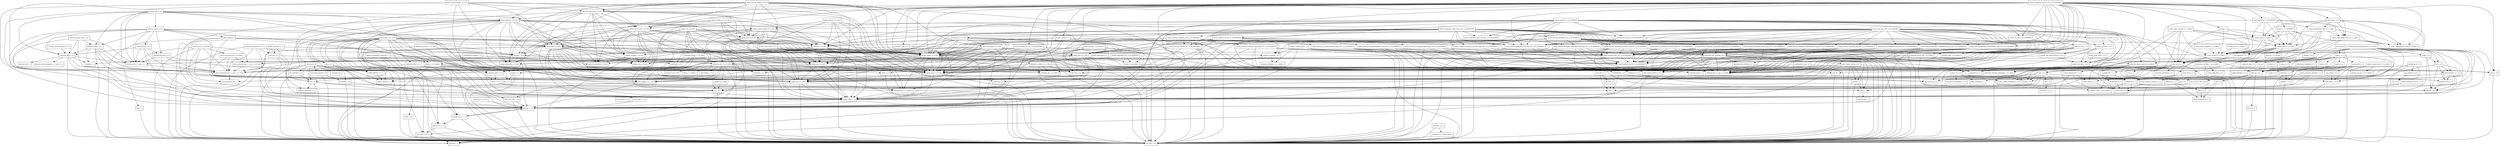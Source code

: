 digraph dependencies {
  node [shape = box, fontsize=10.0];
  activemq_broker_5_14_5 -> activemq_client_5_14_5;
  activemq_broker_5_14_5 -> geronimo_jms_1_1_spec_1_1_1;
  activemq_broker_5_14_5 -> hawtbuf_1_11;
  activemq_broker_5_14_5 -> jboss_transaction_api_1_2_spec_1_0_1_Final;
  activemq_broker_5_14_5 -> org_osgi_core_6_0_0;
  activemq_broker_5_14_5 -> slf4j_api_1_7_25;
  activemq_broker_5_14_5 -> xml_apis_1_4_01;
  activemq_client_5_14_5 -> commons_net_3_6;
  activemq_client_5_14_5 -> geronimo_j2ee_management_1_1_spec_1_0_1;
  activemq_client_5_14_5 -> geronimo_jms_1_1_spec_1_1_1;
  activemq_client_5_14_5 -> hawtbuf_1_11;
  activemq_client_5_14_5 -> jboss_transaction_api_1_2_spec_1_0_1_Final;
  activemq_client_5_14_5 -> slf4j_api_1_7_25;
  activemq_client_5_14_5 -> xml_apis_1_4_01;
  activemq_jms_pool_5_14_5 -> commons_pool2_2_4_2;
  activemq_jms_pool_5_14_5 -> geronimo_jms_1_1_spec_1_1_1;
  activemq_jms_pool_5_14_5 -> jboss_transaction_api_1_2_spec_1_0_1_Final;
  activemq_jms_pool_5_14_5 -> slf4j_api_1_7_25;
  activemq_kahadb_store_5_14_5 -> activemq_broker_5_14_5;
  activemq_kahadb_store_5_14_5 -> activemq_client_5_14_5;
  activemq_kahadb_store_5_14_5 -> geronimo_jms_1_1_spec_1_1_1;
  activemq_kahadb_store_5_14_5 -> jboss_transaction_api_1_2_spec_1_0_1_Final;
  activemq_kahadb_store_5_14_5 -> slf4j_api_1_7_25;
  activemq_openwire_legacy_5_14_5 -> activemq_client_5_14_5;
  activemq_pool_5_14_5 -> activemq_client_5_14_5;
  activemq_pool_5_14_5 -> activemq_jms_pool_5_14_5;
  activemq_pool_5_14_5 -> geronimo_jms_1_1_spec_1_1_1;
  activemq_pool_5_14_5 -> jboss_transaction_api_1_2_spec_1_0_1_Final;
  activemq_pool_5_14_5 -> slf4j_api_1_7_25;
  activemq_spring_5_14_5 -> activemq_broker_5_14_5;
  activemq_spring_5_14_5 -> activemq_client_5_14_5;
  activemq_spring_5_14_5 -> activemq_jms_pool_5_14_5;
  activemq_spring_5_14_5 -> activemq_pool_5_14_5;
  activemq_spring_5_14_5 -> geronimo_jms_1_1_spec_1_1_1;
  activemq_spring_5_14_5 -> jboss_transaction_api_1_2_spec_1_0_1_Final;
  activemq_spring_5_14_5 -> org_osgi_core_6_0_0;
  activemq_spring_5_14_5 -> slf4j_api_1_7_25;
  activemq_spring_5_14_5 -> spring_beans_5_0_0_RC1;
  activemq_spring_5_14_5 -> spring_context_5_0_0_RC1;
  activemq_spring_5_14_5 -> spring_core_5_0_0_RC1;
  activemq_spring_5_14_5 -> xbean_spring_4_5;
  activemq_web_5_14_5 -> activemq_broker_5_14_5;
  activemq_web_5_14_5 -> activemq_client_5_14_5;
  activemq_web_5_14_5 -> activemq_spring_5_14_5;
  activemq_web_5_14_5 -> geronimo_jms_1_1_spec_1_1_1;
  activemq_web_5_14_5 -> rome_1_0;
  activemq_web_5_14_5 -> slf4j_api_1_7_25;
  activemq_web_5_14_5 -> spring_beans_5_0_0_RC1;
  activemq_web_5_14_5 -> spring_core_5_0_0_RC1;
  activemq_web_5_14_5 -> spring_web_5_0_0_RC1;
  activemq_web_5_14_5 -> spring_webmvc_5_0_0_RC1;
  activemq_web_5_14_5 -> xstream_1_4_9_redhat_2;
  ant_1_10_1 -> ant_launcher_1_10_1;
  ant_1_10_1 -> xml_apis_1_4_01;
  asm_tree_5_2 -> asm_5_2;
  asm_util_5_2 -> asm_5_2;
  asm_util_5_2 -> asm_tree_5_2;
  aspectjweaver_1_9_0_BETA_4 -> jcl_over_slf4j_1_7_25;
  aspectjweaver_1_9_0_BETA_4 -> xml_apis_1_4_01;
  atmosphere_runtime_2_4_5_vaadin2 -> commons_pool2_2_4_2;
  atmosphere_runtime_2_4_5_vaadin2 -> vaadin_slf4j_jdk14_1_6_1;
  atmosphere_runtime_2_4_5_vaadin2 -> xml_apis_1_4_01;
  autoencoder_0_1 -> ejml_0_22;
  autoencoder_0_1 -> jcommon_1_0_16;
  autoencoder_0_1 -> jfreechart_1_0_13;
  autoencoder_0_1 -> scala_library_2_10_2;
  autoencoder_0_1 -> scala_swing_2_10_2;
  autoencoder_0_1 -> weka_dev_3_9_1;
  bcpkix_jdk15on_1_57 -> bcprov_jdk15on_1_57;
  bmad_2_4 -> weka_dev_3_9_1;
  bounce_0_18 -> xml_apis_1_4_01;
  cglib_3_2_5 -> ant_1_10_1;
  cglib_3_2_5 -> asm_5_2;
  citizen_intelligence_agency_2017_4_24_SNAPSHOT -> commons_beanutils_1_9_3;
  citizen_intelligence_agency_2017_4_24_SNAPSHOT -> commons_lang_2_6_0_redhat_6;
  citizen_intelligence_agency_2017_4_24_SNAPSHOT -> commons_lang3_3_5;
  citizen_intelligence_agency_2017_4_24_SNAPSHOT -> dcharts_1_7_2_SNAPSHOT;
  citizen_intelligence_agency_2017_4_24_SNAPSHOT -> ehcache_2_10_4;
  citizen_intelligence_agency_2017_4_24_SNAPSHOT -> ehcache_web_2_0_4;
  citizen_intelligence_agency_2017_4_24_SNAPSHOT -> gantt_addon_1_0_0;
  citizen_intelligence_agency_2017_4_24_SNAPSHOT -> hibernate_jpa_2_1_api_1_0_0_Final;
  citizen_intelligence_agency_2017_4_24_SNAPSHOT -> joda_time_2_9_9;
  citizen_intelligence_agency_2017_4_24_SNAPSHOT -> jsoup_1_10_2;
  citizen_intelligence_agency_2017_4_24_SNAPSHOT -> model_common_api_2017_4_24_SNAPSHOT;
  citizen_intelligence_agency_2017_4_24_SNAPSHOT -> model_external_riksdagen_documentcontent_impl_2017_4_24_SNAPSHOT;
  citizen_intelligence_agency_2017_4_24_SNAPSHOT -> model_external_riksdagen_dokumentlista_impl_2017_4_24_SNAPSHOT;
  citizen_intelligence_agency_2017_4_24_SNAPSHOT -> model_external_riksdagen_dokumentstatus_impl_2017_4_24_SNAPSHOT;
  citizen_intelligence_agency_2017_4_24_SNAPSHOT -> model_external_riksdagen_person_impl_2017_4_24_SNAPSHOT;
  citizen_intelligence_agency_2017_4_24_SNAPSHOT -> model_external_riksdagen_utskottsforslag_impl_2017_4_24_SNAPSHOT;
  citizen_intelligence_agency_2017_4_24_SNAPSHOT -> model_external_worldbank_data_impl_2017_4_24_SNAPSHOT;
  citizen_intelligence_agency_2017_4_24_SNAPSHOT -> model_internal_application_user_impl_2017_4_24_SNAPSHOT;
  citizen_intelligence_agency_2017_4_24_SNAPSHOT -> qrcode_2_1;
  citizen_intelligence_agency_2017_4_24_SNAPSHOT -> service_api_2017_4_24_SNAPSHOT;
  citizen_intelligence_agency_2017_4_24_SNAPSHOT -> service_external_esv_2017_4_24_SNAPSHOT;
  citizen_intelligence_agency_2017_4_24_SNAPSHOT -> slf4j_api_1_7_25;
  citizen_intelligence_agency_2017_4_24_SNAPSHOT -> spring_aop_5_0_0_RC1;
  citizen_intelligence_agency_2017_4_24_SNAPSHOT -> spring_beans_5_0_0_RC1;
  citizen_intelligence_agency_2017_4_24_SNAPSHOT -> spring_context_5_0_0_RC1;
  citizen_intelligence_agency_2017_4_24_SNAPSHOT -> spring_security_core_5_0_0_M1;
  citizen_intelligence_agency_2017_4_24_SNAPSHOT -> spring_security_web_5_0_0_M1;
  citizen_intelligence_agency_2017_4_24_SNAPSHOT -> spring_tx_5_0_0_RC1;
  citizen_intelligence_agency_2017_4_24_SNAPSHOT -> spring_web_5_0_0_RC1;
  citizen_intelligence_agency_2017_4_24_SNAPSHOT -> vaadin_compatibility_server_8_1_0_alpha7;
  citizen_intelligence_agency_2017_4_24_SNAPSHOT -> vaadin_compatibility_shared_8_1_0_alpha7;
  citizen_intelligence_agency_2017_4_24_SNAPSHOT -> vaadin_grid_util_1_2_0_SNAPSHOT;
  citizen_intelligence_agency_2017_4_24_SNAPSHOT -> vaadin_server_8_1_0_alpha7;
  citizen_intelligence_agency_2017_4_24_SNAPSHOT -> vaadin_shared_8_1_0_alpha7;
  citizen_intelligence_agency_2017_4_24_SNAPSHOT -> vaadin_spring_2_0_1;
  colt_2_1_4 -> concurrent_1_3_4;
  commons_beanutils_1_9_3 -> commons_collections_3_2_2_redhat_2;
  commons_beanutils_1_9_3 -> jcl_over_slf4j_1_7_25;
  commons_collections4_4_1 -> xml_apis_1_4_01;
  commons_configuration_1_10 -> commons_beanutils_1_9_3;
  commons_configuration_1_10 -> commons_codec_1_10_0_redhat_5;
  commons_configuration_1_10 -> commons_collections_3_2_2_redhat_2;
  commons_configuration_1_10 -> commons_lang_2_6_0_redhat_6;
  commons_configuration_1_10 -> jcl_over_slf4j_1_7_25;
  commons_configuration_1_10 -> xml_apis_1_4_01;
  commons_dbcp2_2_1_1 -> commons_pool2_2_4_2;
  commons_dbcp2_2_1_1 -> jboss_transaction_api_1_2_spec_1_0_1_Final;
  commons_dbcp2_2_1_1 -> jcl_over_slf4j_1_7_25;
  commons_pool2_2_4_2 -> cglib_3_2_5;
  core_1_1_2 -> arpack_combined_all_0_1;
  dcharts_1_7_2_SNAPSHOT -> commons_codec_1_10_0_redhat_5;
  dcharts_1_7_2_SNAPSHOT -> commons_lang3_3_5;
  dcharts_1_7_2_SNAPSHOT -> gwt_user_2_8_1;
  dcharts_1_7_2_SNAPSHOT -> vaadin_client_8_1_0_alpha7;
  dcharts_1_7_2_SNAPSHOT -> vaadin_server_8_1_0_alpha7;
  dcharts_1_7_2_SNAPSHOT -> vaadin_shared_8_1_0_alpha7;
  dom4j_1_6_1 -> xml_apis_1_4_01;
  dom4j_1_6_1 -> xpp3_1_1_6;
  ehcache_2_10_4 -> hibernate_core_5_2_10_Final;
  ehcache_2_10_4 -> jboss_transaction_api_1_2_spec_1_0_1_Final;
  ehcache_2_10_4 -> slf4j_api_1_7_25;
  ehcache_2_10_4 -> xml_apis_1_4_01;
  ehcache_3_3_1 -> cache_api_1_0_0;
  ehcache_3_3_1 -> slf4j_api_1_7_25;
  ehcache_3_3_1 -> xml_apis_1_4_01;
  ehcache_clustered_3_3_1 -> ehcache_2_10_4;
  ehcache_clustered_3_3_1 -> ehcache_3_3_1;
  ehcache_clustered_3_3_1 -> slf4j_api_1_7_25;
  ehcache_clustered_3_3_1 -> xml_apis_1_4_01;
  ehcache_transactions_3_3_1 -> ehcache_2_10_4;
  ehcache_transactions_3_3_1 -> ehcache_3_3_1;
  ehcache_transactions_3_3_1 -> jboss_transaction_api_1_2_spec_1_0_1_Final;
  ehcache_transactions_3_3_1 -> slf4j_api_1_7_25;
  ehcache_transactions_3_3_1 -> xml_apis_1_4_01;
  ehcache_web_2_0_4 -> ehcache_2_10_4;
  ehcache_web_2_0_4 -> slf4j_api_1_7_25;
  encrypt_properties_2017_4_24_SNAPSHOT -> bcprov_jdk15on_1_57;
  encrypt_properties_2017_4_24_SNAPSHOT -> jasypt_1_9_3_redhat_3;
  fluent_hc_4_5_3 -> httpclient_4_5_3;
  fluent_hc_4_5_3 -> httpcore_4_4_6;
  gantt_addon_1_0_0 -> gwt_user_2_8_1;
  gantt_addon_1_0_0 -> vaadin_client_8_1_0_alpha7;
  gantt_addon_1_0_0 -> vaadin_compatibility_client_8_1_0_alpha7;
  gantt_addon_1_0_0 -> vaadin_compatibility_server_8_1_0_alpha7;
  gantt_addon_1_0_0 -> vaadin_compatibility_shared_8_1_0_alpha7;
  gantt_addon_1_0_0 -> vaadin_server_8_1_0_alpha7;
  gantt_addon_1_0_0 -> vaadin_shared_8_1_0_alpha7;
  geronimo_jms_1_1_spec_1_1_1 -> jboss_transaction_api_1_2_spec_1_0_1_Final;
  google_api_client_1_22_0 -> google_http_client_1_22_0;
  google_api_client_1_22_0 -> google_http_client_jackson2_1_22_0;
  google_api_client_1_22_0 -> google_oauth_client_1_22_0;
  google_api_client_1_22_0 -> guava_22_0_rc1;
  google_api_services_translate_v2_rev49_1_22_0 -> google_api_client_1_22_0;
  google_api_services_translate_v2_rev49_1_22_0 -> google_http_client_1_22_0;
  google_http_client_1_22_0 -> httpclient_4_5_3;
  google_http_client_1_22_0 -> httpcore_4_4_6;
  google_http_client_1_22_0 -> jsr305_1_3_9;
  google_http_client_jackson2_1_22_0 -> google_http_client_1_22_0;
  google_http_client_jackson2_1_22_0 -> jackson_core_2_9_0_pr3;
  google_oauth_client_1_22_0 -> google_http_client_1_22_0;
  googleauth_1_1_1 -> commons_codec_1_10_0_redhat_5;
  googleauth_1_1_1 -> httpclient_4_5_3;
  guava_22_0_rc1 -> animal_sniffer_annotations_1_14;
  guava_22_0_rc1 -> error_prone_annotations_2_0_18;
  guava_22_0_rc1 -> j2objc_annotations_1_1;
  guava_22_0_rc1 -> jsr305_1_3_9;
  gwt_dev_2_8_1 -> animal_sniffer_annotations_1_14;
  gwt_dev_2_8_1 -> ant_1_10_1;
  gwt_dev_2_8_1 -> asm_5_2;
  gwt_dev_2_8_1 -> colt_2_1_4;
  gwt_dev_2_8_1 -> gson_2_8_0;
  gwt_dev_2_8_1 -> j2objc_annotations_1_1;
  gwt_dev_2_8_1 -> jsr305_1_3_9;
  gwt_dev_2_8_1 -> org_osgi_core_6_0_0;
  gwt_dev_2_8_1 -> xml_apis_1_4_01;
  gwt_elemental_2_8_1 -> gwt_user_2_8_1;
  gwt_user_2_8_1 -> asm_5_2;
  gwt_user_2_8_1 -> commons_io_2_5;
  gwt_user_2_8_1 -> gson_2_8_0;
  gwt_user_2_8_1 -> gwt_dev_2_8_1;
  gwt_user_2_8_1 -> icu4j_59_1;
  gwt_user_2_8_1 -> jsinterop_annotations_1_0_1;
  gwt_user_2_8_1 -> jsr305_1_3_9;
  gwt_user_2_8_1 -> junit_4_12;
  gwt_user_2_8_1 -> sac_1_3;
  gwt_user_2_8_1 -> validation_api_1_1_0_Final;
  gwt_user_2_8_1 -> xml_apis_1_4_01;
  hawtdispatch_1_22 -> asm_5_2;
  hawtdispatch_1_22 -> org_osgi_core_6_0_0;
  hawtdispatch_scala_1_22 -> hawtdispatch_1_22;
  hawtdispatch_scala_1_22 -> scala_library_2_10_2;
  hawtdispatch_transport_1_22 -> hawtbuf_1_11;
  hawtdispatch_transport_1_22 -> hawtdispatch_1_22;
  hibernate_commons_annotations_5_0_1_Final -> jboss_logging_3_3_1_Final;
  hibernate_core_5_2_10_Final -> ant_1_10_1;
  hibernate_core_5_2_10_Final -> antlr_2_7_7_redhat_7;
  hibernate_core_5_2_10_Final -> byte_buddy_1_7_0;
  hibernate_core_5_2_10_Final -> classmate_1_3_3;
  hibernate_core_5_2_10_Final -> dom4j_1_6_1;
  hibernate_core_5_2_10_Final -> hibernate_commons_annotations_5_0_1_Final;
  hibernate_core_5_2_10_Final -> hibernate_jpa_2_1_api_1_0_0_Final;
  hibernate_core_5_2_10_Final -> jandex_2_0_3_Final;
  hibernate_core_5_2_10_Final -> javassist_3_22_0_CR1;
  hibernate_core_5_2_10_Final -> jboss_logging_3_3_1_Final;
  hibernate_core_5_2_10_Final -> jboss_transaction_api_1_2_spec_1_0_1_Final;
  hibernate_core_5_2_10_Final -> validation_api_1_1_0_Final;
  hibernate_core_5_2_10_Final -> xml_apis_1_4_01;
  hibernate_ehcache_5_2_10_Final -> ehcache_2_10_4;
  hibernate_ehcache_5_2_10_Final -> hibernate_core_5_2_10_Final;
  hibernate_ehcache_5_2_10_Final -> jboss_logging_3_3_1_Final;
  hibernate_ehcache_5_2_10_Final -> jboss_transaction_api_1_2_spec_1_0_1_Final;
  hibernate_jcache_5_2_10_Final -> cache_api_1_0_0;
  hibernate_jcache_5_2_10_Final -> hibernate_core_5_2_10_Final;
  hibernate_jcache_5_2_10_Final -> jboss_logging_3_3_1_Final;
  hibernate_jcache_5_2_10_Final -> jboss_transaction_api_1_2_spec_1_0_1_Final;
  hibernate_search_elasticsearch_5_8_0_Beta2 -> gson_2_8_0;
  hibernate_search_elasticsearch_5_8_0_Beta2 -> hibernate_commons_annotations_5_0_1_Final;
  hibernate_search_elasticsearch_5_8_0_Beta2 -> hibernate_search_engine_5_8_0_Beta2;
  hibernate_search_elasticsearch_5_8_0_Beta2 -> httpasyncclient_4_1_2;
  hibernate_search_elasticsearch_5_8_0_Beta2 -> httpclient_4_5_3;
  hibernate_search_elasticsearch_5_8_0_Beta2 -> httpcore_4_4_6;
  hibernate_search_elasticsearch_5_8_0_Beta2 -> jboss_logging_3_3_1_Final;
  hibernate_search_elasticsearch_5_8_0_Beta2 -> lucene_analyzers_common_5_5_4;
  hibernate_search_elasticsearch_5_8_0_Beta2 -> lucene_core_5_5_4;
  hibernate_search_elasticsearch_5_8_0_Beta2 -> lucene_facet_5_5_4;
  hibernate_search_elasticsearch_5_8_0_Beta2 -> rest_5_3_0;
  hibernate_search_elasticsearch_5_8_0_Beta2 -> sniffer_5_3_0;
  hibernate_search_engine_5_8_0_Beta2 -> hibernate_commons_annotations_5_0_1_Final;
  hibernate_search_engine_5_8_0_Beta2 -> jboss_logging_3_3_1_Final;
  hibernate_search_engine_5_8_0_Beta2 -> jboss_transaction_api_1_2_spec_1_0_1_Final;
  hibernate_search_engine_5_8_0_Beta2 -> lucene_analyzers_common_5_5_4;
  hibernate_search_engine_5_8_0_Beta2 -> lucene_core_5_5_4;
  hibernate_search_engine_5_8_0_Beta2 -> lucene_facet_5_5_4;
  hibernate_search_engine_5_8_0_Beta2 -> lucene_misc_5_5_4;
  hibernate_search_engine_5_8_0_Beta2 -> lucene_queries_5_5_4;
  hibernate_search_engine_5_8_0_Beta2 -> lucene_queryparser_5_5_4;
  hibernate_search_engine_5_8_0_Beta2 -> xml_apis_1_4_01;
  hibernate_search_orm_5_8_0_Beta2 -> hibernate_commons_annotations_5_0_1_Final;
  hibernate_search_orm_5_8_0_Beta2 -> hibernate_core_5_2_10_Final;
  hibernate_search_orm_5_8_0_Beta2 -> hibernate_jpa_2_1_api_1_0_0_Final;
  hibernate_search_orm_5_8_0_Beta2 -> hibernate_search_engine_5_8_0_Beta2;
  hibernate_search_orm_5_8_0_Beta2 -> jboss_transaction_api_1_2_spec_1_0_1_Final;
  hibernate_search_orm_5_8_0_Beta2 -> lucene_core_5_5_4;
  hibernate_validator_5_4_1_Final -> classmate_1_3_3;
  hibernate_validator_5_4_1_Final -> hibernate_jpa_2_1_api_1_0_0_Final;
  hibernate_validator_5_4_1_Final -> jboss_logging_3_3_1_Final;
  hibernate_validator_5_4_1_Final -> joda_time_2_9_9;
  hibernate_validator_5_4_1_Final -> jsoup_1_10_2;
  hibernate_validator_5_4_1_Final -> validation_api_1_1_0_Final;
  hibernate_validator_5_4_1_Final -> xml_apis_1_4_01;
  httpasyncclient_4_1_2 -> httpclient_4_5_3;
  httpasyncclient_4_1_2 -> httpcore_4_4_6;
  httpasyncclient_4_1_2 -> httpcore_nio_4_4_5;
  httpasyncclient_4_1_2 -> jcl_over_slf4j_1_7_25;
  httpclient_4_5_3 -> commons_codec_1_10_0_redhat_5;
  httpclient_4_5_3 -> httpcore_4_4_6;
  httpclient_4_5_3 -> jcl_over_slf4j_1_7_25;
  httpcore_nio_4_4_5 -> httpcore_4_4_6;
  hyperjaxb3_ejb_roundtrip_0_6_1 -> commons_io_2_5;
  hyperjaxb3_ejb_roundtrip_0_6_1 -> commons_lang3_3_5;
  hyperjaxb3_ejb_roundtrip_0_6_1 -> hibernate_jpa_2_1_api_1_0_0_Final;
  hyperjaxb3_ejb_roundtrip_0_6_1 -> hyperjaxb3_ejb_runtime_0_6_1;
  hyperjaxb3_ejb_roundtrip_0_6_1 -> jaxb2_basics_runtime_0_11_1;
  hyperjaxb3_ejb_roundtrip_0_6_1 -> jaxb2_basics_testing_0_10_0;
  hyperjaxb3_ejb_roundtrip_0_6_1 -> jcl_over_slf4j_1_7_25;
  hyperjaxb3_ejb_roundtrip_0_6_1 -> junit_4_12;
  hyperjaxb3_ejb_roundtrip_0_6_1 -> xml_apis_1_4_01;
  hyperjaxb3_ejb_roundtrip_0_6_1 -> xmlunit_1_5;
  hyperjaxb3_ejb_runtime_0_6_1 -> commons_lang3_3_5;
  hyperjaxb3_ejb_runtime_0_6_1 -> hibernate_jpa_2_1_api_1_0_0_Final;
  hyperjaxb3_ejb_runtime_0_6_1 -> xml_apis_1_4_01;
  icu4j_59_1 -> xml_apis_1_4_01;
  itext_2_1_7 -> bcpkix_jdk15on_1_57;
  itext_2_1_7 -> bcprov_jdk15on_1_57;
  itext_2_1_7 -> xml_apis_1_4_01;
  jackson_databind_2_9_0_pr3 -> jackson_annotations_2_9_0_pr3;
  jackson_databind_2_9_0_pr3 -> jackson_core_2_9_0_pr3;
  jackson_databind_2_9_0_pr3 -> xml_apis_1_4_01;
  jackson_mapper_asl_1_9_13_redhat_3 -> jackson_core_asl_1_9_13_redhat_3;
  jackson_mapper_asl_1_9_13_redhat_3 -> joda_time_2_9_9;
  jackson_mapper_asl_1_9_13_redhat_3 -> xml_apis_1_4_01;
  jandex_2_0_3_Final -> ant_1_10_1;
  jasypt_1_9_3_redhat_3 -> icu4j_59_1;
  jasypt_hibernate4_1_9_2 -> hibernate_core_5_2_10_Final;
  jasypt_hibernate4_1_9_2 -> jasypt_1_9_3_redhat_3;
  jasypt_spring31_1_9_3_redhat_3 -> jasypt_1_9_3_redhat_3;
  jasypt_spring31_1_9_3_redhat_3 -> spring_beans_5_0_0_RC1;
  jasypt_spring31_1_9_3_redhat_3 -> spring_context_5_0_0_RC1;
  jasypt_spring31_1_9_3_redhat_3 -> spring_core_5_0_0_RC1;
  jasypt_spring31_1_9_3_redhat_3 -> xml_apis_1_4_01;
  java_cup_11b_2015_03_26 -> ant_1_10_1;
  javamelody_core_1_67_0 -> activation_1_1;
  javamelody_core_1_67_0 -> commons_dbcp2_2_1_1;
  javamelody_core_1_67_0 -> ehcache_2_10_4;
  javamelody_core_1_67_0 -> hibernate_core_5_2_10_Final;
  javamelody_core_1_67_0 -> hibernate_jpa_2_1_api_1_0_0_Final;
  javamelody_core_1_67_0 -> itext_2_1_7;
  javamelody_core_1_67_0 -> javax_interceptor_api_1_2;
  javamelody_core_1_67_0 -> javax_mail_1_6_0_rc1;
  javamelody_core_1_67_0 -> jrobin_1_6_0;
  javamelody_core_1_67_0 -> log4j_over_slf4j_1_7_25;
  javamelody_core_1_67_0 -> logback_classic_1_2_3;
  javamelody_core_1_67_0 -> logback_core_1_2_3;
  javamelody_core_1_67_0 -> slf4j_api_1_7_25;
  javamelody_core_1_67_0 -> spring_aop_5_0_0_RC1;
  javamelody_core_1_67_0 -> spring_beans_5_0_0_RC1;
  javamelody_core_1_67_0 -> spring_context_5_0_0_RC1;
  javamelody_core_1_67_0 -> spring_core_5_0_0_RC1;
  javamelody_core_1_67_0 -> spring_web_5_0_0_RC1;
  javamelody_core_1_67_0 -> xml_apis_1_4_01;
  javamelody_core_1_67_0 -> xstream_1_4_9_redhat_2;
  javax_mail_1_6_0_rc1 -> activation_1_1;
  javax_mail_1_6_0_rc1 -> xml_apis_1_4_01;
  jaxb2_basics_runtime_0_11_1 -> activation_1_1;
  jaxb2_basics_runtime_0_11_1 -> xml_apis_1_4_01;
  jaxb2_basics_testing_0_10_0 -> commons_io_2_5;
  jaxb2_basics_testing_0_10_0 -> jaxb2_basics_runtime_0_11_1;
  jaxb2_basics_testing_0_10_0 -> jcl_over_slf4j_1_7_25;
  jaxb2_basics_testing_0_10_0 -> junit_4_12;
  jaxb2_basics_testing_0_10_0 -> xml_apis_1_4_01;
  jaxb2_basics_testing_0_10_0 -> xmlunit_1_5;
  jaxb2_basics_tools_0_10_0 -> commons_beanutils_1_9_3;
  jaxb2_basics_tools_0_10_0 -> commons_lang3_3_5;
  jaxb2_basics_tools_0_10_0 -> jaxb2_basics_runtime_0_11_1;
  jaxb2_basics_tools_0_10_0 -> jcl_over_slf4j_1_7_25;
  jaxb2_basics_tools_0_10_0 -> spring_beans_5_0_0_RC1;
  jaxb2_basics_tools_0_10_0 -> spring_context_5_0_0_RC1;
  jaxb2_basics_tools_0_10_0 -> xml_apis_1_4_01;
  jboss_connector_api_1_7_spec_1_0_0_Final -> jboss_transaction_api_1_2_spec_1_0_1_Final;
  jboss_logging_3_3_1_Final -> log4j_over_slf4j_1_7_25;
  jboss_logging_3_3_1_Final -> slf4j_api_1_7_25;
  jboss_transaction_api_1_2_spec_1_0_1_Final -> javax_interceptor_api_1_2;
  jboss_transaction_spi_7_6_0_Final -> jboss_connector_api_1_7_spec_1_0_0_Final;
  jboss_transaction_spi_7_6_0_Final -> jboss_logging_3_3_1_Final;
  jboss_transaction_spi_7_6_0_Final -> jboss_transaction_api_1_2_spec_1_0_1_Final;
  jcl_over_slf4j_1_7_25 -> slf4j_api_1_7_25;
  jcommon_1_0_16 -> xml_apis_1_4_01;
  jdom2_2_0_6 -> xml_apis_1_4_01;
  jfilechooser_bookmarks_0_1_5 -> jclipboardhelper_0_1_0;
  jfreechart_1_0_13 -> jcommon_1_0_16;
  jfreechart_1_0_13 -> xml_apis_1_4_01;
  jna_platform_4_4_0 -> jna_4_4_0;
  jrobin_1_6_0 -> xml_apis_1_4_01;
  jsoup_1_10_2 -> xml_apis_1_4_01;
  jul_to_slf4j_1_7_25 -> slf4j_api_1_7_25;
  junit_4_12 -> hamcrest_core_1_3;
  liquibase_core_3_5_3 -> ant_1_10_1;
  liquibase_core_3_5_3 -> org_osgi_core_6_0_0;
  liquibase_core_3_5_3 -> snakeyaml_1_18;
  liquibase_core_3_5_3 -> spring_beans_5_0_0_RC1;
  liquibase_core_3_5_3 -> spring_context_5_0_0_RC1;
  liquibase_core_3_5_3 -> spring_core_5_0_0_RC1;
  liquibase_core_3_5_3 -> xml_apis_1_4_01;
  log4j_over_slf4j_1_7_25 -> slf4j_api_1_7_25;
  log4j_over_slf4j_1_7_25 -> xml_apis_1_4_01;
  logback_classic_1_2_3 -> logback_core_1_2_3;
  logback_classic_1_2_3 -> slf4j_api_1_7_25;
  logback_classic_1_2_3 -> xml_apis_1_4_01;
  logback_core_1_2_3 -> javax_mail_1_6_0_rc1;
  logback_core_1_2_3 -> xml_apis_1_4_01;
  logback_elasticsearch_appender_1_5 -> jackson_core_2_9_0_pr3;
  logback_elasticsearch_appender_1_5 -> logback_classic_1_2_3;
  logback_elasticsearch_appender_1_5 -> logback_core_1_2_3;
  logback_elasticsearch_appender_1_5 -> slf4j_api_1_7_25;
  lucene_analyzers_common_5_5_4 -> lucene_core_5_5_4;
  lucene_analyzers_common_5_5_4 -> xml_apis_1_4_01;
  lucene_analyzers_phonetic_5_5_4 -> commons_codec_1_10_0_redhat_5;
  lucene_analyzers_phonetic_5_5_4 -> lucene_analyzers_common_5_5_4;
  lucene_analyzers_phonetic_5_5_4 -> lucene_core_5_5_4;
  lucene_backward_codecs_5_5_4 -> lucene_core_5_5_4;
  lucene_facet_5_5_4 -> lucene_core_5_5_4;
  lucene_facet_5_5_4 -> lucene_queries_5_5_4;
  lucene_misc_5_5_4 -> lucene_core_5_5_4;
  lucene_queries_5_5_4 -> lucene_core_5_5_4;
  lucene_queryparser_5_5_4 -> lucene_core_5_5_4;
  lucene_queryparser_5_5_4 -> lucene_queries_5_5_4;
  lucene_queryparser_5_5_4 -> xml_apis_1_4_01;
  meka_1_9_1 -> autoencoder_0_1;
  meka_1_9_1 -> bmad_2_4;
  meka_1_9_1 -> jama_1_0_3;
  meka_1_9_1 -> jclipboardhelper_0_1_0;
  meka_1_9_1 -> jfilechooser_bookmarks_0_1_5;
  meka_1_9_1 -> markdownj_core_0_4;
  meka_1_9_1 -> mst_4_0;
  meka_1_9_1 -> mulan_1_4_0;
  meka_1_9_1 -> scala_library_2_10_2;
  meka_1_9_1 -> trove4j_3_0_3;
  meka_1_9_1 -> weka_dev_3_9_1;
  moa_2016_04 -> meka_1_9_1;
  moa_2016_04 -> sizeofag_1_0_0;
  moa_2016_04 -> weka_dev_3_9_1;
  model_common_impl_2017_4_24_SNAPSHOT -> model_common_api_2017_4_24_SNAPSHOT;
  model_common_impl_2017_4_24_SNAPSHOT -> slf4j_api_1_7_25;
  model_external_riksdagen_documentcontent_impl_2017_4_24_SNAPSHOT -> hibernate_jpa_2_1_api_1_0_0_Final;
  model_external_riksdagen_documentcontent_impl_2017_4_24_SNAPSHOT -> hyperjaxb3_ejb_roundtrip_0_6_1;
  model_external_riksdagen_documentcontent_impl_2017_4_24_SNAPSHOT -> jaxb2_basics_runtime_0_11_1;
  model_external_riksdagen_documentcontent_impl_2017_4_24_SNAPSHOT -> model_common_api_2017_4_24_SNAPSHOT;
  model_external_riksdagen_documentcontent_impl_2017_4_24_SNAPSHOT -> model_common_impl_2017_4_24_SNAPSHOT;
  model_external_riksdagen_documentcontent_impl_2017_4_24_SNAPSHOT -> xml_apis_1_4_01;
  model_external_riksdagen_dokumentlista_impl_2017_4_24_SNAPSHOT -> hibernate_jpa_2_1_api_1_0_0_Final;
  model_external_riksdagen_dokumentlista_impl_2017_4_24_SNAPSHOT -> hyperjaxb3_ejb_roundtrip_0_6_1;
  model_external_riksdagen_dokumentlista_impl_2017_4_24_SNAPSHOT -> jaxb2_basics_runtime_0_11_1;
  model_external_riksdagen_dokumentlista_impl_2017_4_24_SNAPSHOT -> model_common_api_2017_4_24_SNAPSHOT;
  model_external_riksdagen_dokumentlista_impl_2017_4_24_SNAPSHOT -> model_common_impl_2017_4_24_SNAPSHOT;
  model_external_riksdagen_dokumentlista_impl_2017_4_24_SNAPSHOT -> xml_apis_1_4_01;
  model_external_riksdagen_dokumentstatus_impl_2017_4_24_SNAPSHOT -> hibernate_jpa_2_1_api_1_0_0_Final;
  model_external_riksdagen_dokumentstatus_impl_2017_4_24_SNAPSHOT -> hyperjaxb3_ejb_roundtrip_0_6_1;
  model_external_riksdagen_dokumentstatus_impl_2017_4_24_SNAPSHOT -> jaxb2_basics_runtime_0_11_1;
  model_external_riksdagen_dokumentstatus_impl_2017_4_24_SNAPSHOT -> model_common_api_2017_4_24_SNAPSHOT;
  model_external_riksdagen_dokumentstatus_impl_2017_4_24_SNAPSHOT -> model_common_impl_2017_4_24_SNAPSHOT;
  model_external_riksdagen_dokumentstatus_impl_2017_4_24_SNAPSHOT -> xml_apis_1_4_01;
  model_external_riksdagen_person_impl_2017_4_24_SNAPSHOT -> hibernate_jpa_2_1_api_1_0_0_Final;
  model_external_riksdagen_person_impl_2017_4_24_SNAPSHOT -> hyperjaxb3_ejb_roundtrip_0_6_1;
  model_external_riksdagen_person_impl_2017_4_24_SNAPSHOT -> jaxb2_basics_runtime_0_11_1;
  model_external_riksdagen_person_impl_2017_4_24_SNAPSHOT -> model_common_api_2017_4_24_SNAPSHOT;
  model_external_riksdagen_person_impl_2017_4_24_SNAPSHOT -> model_common_impl_2017_4_24_SNAPSHOT;
  model_external_riksdagen_person_impl_2017_4_24_SNAPSHOT -> xml_apis_1_4_01;
  model_external_riksdagen_personlista_impl_2017_4_24_SNAPSHOT -> hibernate_jpa_2_1_api_1_0_0_Final;
  model_external_riksdagen_personlista_impl_2017_4_24_SNAPSHOT -> hyperjaxb3_ejb_roundtrip_0_6_1;
  model_external_riksdagen_personlista_impl_2017_4_24_SNAPSHOT -> jaxb2_basics_runtime_0_11_1;
  model_external_riksdagen_personlista_impl_2017_4_24_SNAPSHOT -> model_common_api_2017_4_24_SNAPSHOT;
  model_external_riksdagen_personlista_impl_2017_4_24_SNAPSHOT -> model_common_impl_2017_4_24_SNAPSHOT;
  model_external_riksdagen_personlista_impl_2017_4_24_SNAPSHOT -> xml_apis_1_4_01;
  model_external_riksdagen_utskottsforslag_impl_2017_4_24_SNAPSHOT -> hibernate_jpa_2_1_api_1_0_0_Final;
  model_external_riksdagen_utskottsforslag_impl_2017_4_24_SNAPSHOT -> hyperjaxb3_ejb_roundtrip_0_6_1;
  model_external_riksdagen_utskottsforslag_impl_2017_4_24_SNAPSHOT -> hyperjaxb3_ejb_runtime_0_6_1;
  model_external_riksdagen_utskottsforslag_impl_2017_4_24_SNAPSHOT -> jaxb2_basics_runtime_0_11_1;
  model_external_riksdagen_utskottsforslag_impl_2017_4_24_SNAPSHOT -> model_common_api_2017_4_24_SNAPSHOT;
  model_external_riksdagen_utskottsforslag_impl_2017_4_24_SNAPSHOT -> model_common_impl_2017_4_24_SNAPSHOT;
  model_external_riksdagen_utskottsforslag_impl_2017_4_24_SNAPSHOT -> xml_apis_1_4_01;
  model_external_riksdagen_votering_impl_2017_4_24_SNAPSHOT -> hibernate_jpa_2_1_api_1_0_0_Final;
  model_external_riksdagen_votering_impl_2017_4_24_SNAPSHOT -> hyperjaxb3_ejb_roundtrip_0_6_1;
  model_external_riksdagen_votering_impl_2017_4_24_SNAPSHOT -> jaxb2_basics_runtime_0_11_1;
  model_external_riksdagen_votering_impl_2017_4_24_SNAPSHOT -> model_common_api_2017_4_24_SNAPSHOT;
  model_external_riksdagen_votering_impl_2017_4_24_SNAPSHOT -> model_common_impl_2017_4_24_SNAPSHOT;
  model_external_riksdagen_votering_impl_2017_4_24_SNAPSHOT -> xml_apis_1_4_01;
  model_external_riksdagen_voteringlista_impl_2017_4_24_SNAPSHOT -> hibernate_jpa_2_1_api_1_0_0_Final;
  model_external_riksdagen_voteringlista_impl_2017_4_24_SNAPSHOT -> hyperjaxb3_ejb_roundtrip_0_6_1;
  model_external_riksdagen_voteringlista_impl_2017_4_24_SNAPSHOT -> jaxb2_basics_runtime_0_11_1;
  model_external_riksdagen_voteringlista_impl_2017_4_24_SNAPSHOT -> model_common_api_2017_4_24_SNAPSHOT;
  model_external_riksdagen_voteringlista_impl_2017_4_24_SNAPSHOT -> model_common_impl_2017_4_24_SNAPSHOT;
  model_external_riksdagen_voteringlista_impl_2017_4_24_SNAPSHOT -> xml_apis_1_4_01;
  model_external_val_kommunvalkrets_impl_2017_4_24_SNAPSHOT -> hibernate_jpa_2_1_api_1_0_0_Final;
  model_external_val_kommunvalkrets_impl_2017_4_24_SNAPSHOT -> hyperjaxb3_ejb_roundtrip_0_6_1;
  model_external_val_kommunvalkrets_impl_2017_4_24_SNAPSHOT -> jaxb2_basics_runtime_0_11_1;
  model_external_val_kommunvalkrets_impl_2017_4_24_SNAPSHOT -> model_common_api_2017_4_24_SNAPSHOT;
  model_external_val_kommunvalkrets_impl_2017_4_24_SNAPSHOT -> model_common_impl_2017_4_24_SNAPSHOT;
  model_external_val_kommunvalkrets_impl_2017_4_24_SNAPSHOT -> xml_apis_1_4_01;
  model_external_val_landstingvalkrets_impl_2017_4_24_SNAPSHOT -> hibernate_jpa_2_1_api_1_0_0_Final;
  model_external_val_landstingvalkrets_impl_2017_4_24_SNAPSHOT -> hyperjaxb3_ejb_roundtrip_0_6_1;
  model_external_val_landstingvalkrets_impl_2017_4_24_SNAPSHOT -> jaxb2_basics_runtime_0_11_1;
  model_external_val_landstingvalkrets_impl_2017_4_24_SNAPSHOT -> model_common_api_2017_4_24_SNAPSHOT;
  model_external_val_landstingvalkrets_impl_2017_4_24_SNAPSHOT -> model_common_impl_2017_4_24_SNAPSHOT;
  model_external_val_landstingvalkrets_impl_2017_4_24_SNAPSHOT -> xml_apis_1_4_01;
  model_external_val_partier_impl_2017_4_24_SNAPSHOT -> hibernate_jpa_2_1_api_1_0_0_Final;
  model_external_val_partier_impl_2017_4_24_SNAPSHOT -> hyperjaxb3_ejb_roundtrip_0_6_1;
  model_external_val_partier_impl_2017_4_24_SNAPSHOT -> jaxb2_basics_runtime_0_11_1;
  model_external_val_partier_impl_2017_4_24_SNAPSHOT -> model_common_api_2017_4_24_SNAPSHOT;
  model_external_val_partier_impl_2017_4_24_SNAPSHOT -> model_common_impl_2017_4_24_SNAPSHOT;
  model_external_val_partier_impl_2017_4_24_SNAPSHOT -> xml_apis_1_4_01;
  model_external_val_riksdagsvalkrets_impl_2017_4_24_SNAPSHOT -> hibernate_jpa_2_1_api_1_0_0_Final;
  model_external_val_riksdagsvalkrets_impl_2017_4_24_SNAPSHOT -> hyperjaxb3_ejb_roundtrip_0_6_1;
  model_external_val_riksdagsvalkrets_impl_2017_4_24_SNAPSHOT -> jaxb2_basics_runtime_0_11_1;
  model_external_val_riksdagsvalkrets_impl_2017_4_24_SNAPSHOT -> model_common_api_2017_4_24_SNAPSHOT;
  model_external_val_riksdagsvalkrets_impl_2017_4_24_SNAPSHOT -> model_common_impl_2017_4_24_SNAPSHOT;
  model_external_val_riksdagsvalkrets_impl_2017_4_24_SNAPSHOT -> xml_apis_1_4_01;
  model_external_worldbank_data_impl_2017_4_24_SNAPSHOT -> hibernate_jpa_2_1_api_1_0_0_Final;
  model_external_worldbank_data_impl_2017_4_24_SNAPSHOT -> hyperjaxb3_ejb_roundtrip_0_6_1;
  model_external_worldbank_data_impl_2017_4_24_SNAPSHOT -> jaxb2_basics_runtime_0_11_1;
  model_external_worldbank_data_impl_2017_4_24_SNAPSHOT -> model_common_api_2017_4_24_SNAPSHOT;
  model_external_worldbank_data_impl_2017_4_24_SNAPSHOT -> model_common_impl_2017_4_24_SNAPSHOT;
  model_external_worldbank_indicators_impl_2017_4_24_SNAPSHOT -> hibernate_jpa_2_1_api_1_0_0_Final;
  model_external_worldbank_indicators_impl_2017_4_24_SNAPSHOT -> hyperjaxb3_ejb_roundtrip_0_6_1;
  model_external_worldbank_indicators_impl_2017_4_24_SNAPSHOT -> jaxb2_basics_runtime_0_11_1;
  model_external_worldbank_indicators_impl_2017_4_24_SNAPSHOT -> model_common_api_2017_4_24_SNAPSHOT;
  model_external_worldbank_indicators_impl_2017_4_24_SNAPSHOT -> model_common_impl_2017_4_24_SNAPSHOT;
  model_external_worldbank_indicators_impl_2017_4_24_SNAPSHOT -> xml_apis_1_4_01;
  model_external_worldbank_topic_impl_2017_4_24_SNAPSHOT -> hibernate_jpa_2_1_api_1_0_0_Final;
  model_external_worldbank_topic_impl_2017_4_24_SNAPSHOT -> hyperjaxb3_ejb_roundtrip_0_6_1;
  model_external_worldbank_topic_impl_2017_4_24_SNAPSHOT -> jaxb2_basics_runtime_0_11_1;
  model_external_worldbank_topic_impl_2017_4_24_SNAPSHOT -> model_common_api_2017_4_24_SNAPSHOT;
  model_external_worldbank_topic_impl_2017_4_24_SNAPSHOT -> model_common_impl_2017_4_24_SNAPSHOT;
  model_external_worldbank_topic_impl_2017_4_24_SNAPSHOT -> xml_apis_1_4_01;
  model_internal_application_user_impl_2017_4_24_SNAPSHOT -> hibernate_jpa_2_1_api_1_0_0_Final;
  model_internal_application_user_impl_2017_4_24_SNAPSHOT -> jaxb2_basics_runtime_0_11_1;
  model_internal_application_user_impl_2017_4_24_SNAPSHOT -> model_common_api_2017_4_24_SNAPSHOT;
  model_internal_application_user_impl_2017_4_24_SNAPSHOT -> model_common_impl_2017_4_24_SNAPSHOT;
  model_internal_application_user_impl_2017_4_24_SNAPSHOT -> xml_apis_1_4_01;
  mtj_1_0_4 -> arpack_combined_all_0_1;
  mtj_1_0_4 -> core_1_1_2;
  mulan_1_4_0 -> weka_dev_3_9_1;
  mulan_1_4_0 -> xml_apis_1_4_01;
  narayana_jta_5_5_24_Final -> geronimo_jms_1_1_spec_1_1_1;
  narayana_jta_5_5_24_Final -> javax_interceptor_api_1_2;
  narayana_jta_5_5_24_Final -> jboss_connector_api_1_7_spec_1_0_0_Final;
  narayana_jta_5_5_24_Final -> jboss_logging_3_3_1_Final;
  narayana_jta_5_5_24_Final -> jboss_transaction_api_1_2_spec_1_0_1_Final;
  narayana_jta_5_5_24_Final -> jboss_transaction_spi_7_6_0_Final;
  narayana_jta_5_5_24_Final -> xml_apis_1_4_01;
  nekohtml_1_9_22 -> xercesImpl_2_11_0_SP5_redhat_1;
  nekohtml_1_9_22 -> xml_apis_1_4_01;
  netlib_java_1_1 -> arpack_combined_all_0_1;
  netlib_java_1_1 -> core_1_1_2;
  poi_3_16 -> commons_codec_1_10_0_redhat_5;
  poi_3_16 -> commons_collections4_4_1;
  poi_3_16 -> jcl_over_slf4j_1_7_25;
  poi_3_16 -> xml_apis_1_4_01;
  poi_ooxml_3_16 -> bcpkix_jdk15on_1_57;
  poi_ooxml_3_16 -> bcprov_jdk15on_1_57;
  poi_ooxml_3_16 -> commons_collections4_4_1;
  poi_ooxml_3_16 -> curvesapi_1_05;
  poi_ooxml_3_16 -> junit_4_12;
  poi_ooxml_3_16 -> poi_3_16;
  poi_ooxml_3_16 -> poi_ooxml_schemas_3_16;
  poi_ooxml_3_16 -> poi_scratchpad_3_16;
  poi_ooxml_3_16 -> xml_apis_1_4_01;
  poi_ooxml_3_16 -> xmlbeans_2_6_0;
  poi_ooxml_schemas_3_16 -> poi_ooxml_3_16;
  poi_ooxml_schemas_3_16 -> xml_apis_1_4_01;
  poi_ooxml_schemas_3_16 -> xmlbeans_2_6_0;
  poi_scratchpad_3_16 -> poi_3_16;
  poi_scratchpad_3_16 -> xml_apis_1_4_01;
  postgresql_42_1_1 -> jboss_transaction_api_1_2_spec_1_0_1_Final;
  postgresql_42_1_1 -> jna_4_4_0;
  postgresql_42_1_1 -> jna_platform_4_4_0;
  postgresql_42_1_1 -> org_osgi_core_6_0_0;
  postgresql_42_1_1 -> xml_apis_1_4_01;
  qrcode_2_1 -> gwt_user_2_8_1;
  qrcode_2_1 -> vaadin_client_8_1_0_alpha7;
  qrcode_2_1 -> vaadin_server_8_1_0_alpha7;
  qrcode_2_1 -> vaadin_shared_8_1_0_alpha7;
  rest_5_3_0 -> httpasyncclient_4_1_2;
  rest_5_3_0 -> httpclient_4_5_3;
  rest_5_3_0 -> httpcore_4_4_6;
  rest_5_3_0 -> httpcore_nio_4_4_5;
  rest_5_3_0 -> jcl_over_slf4j_1_7_25;
  rome_1_0 -> xml_apis_1_4_01;
  scala_library_2_10_2 -> xml_apis_1_4_01;
  scala_swing_2_10_2 -> scala_library_2_10_2;
  service_api_2017_4_24_SNAPSHOT -> commons_lang3_3_5;
  service_api_2017_4_24_SNAPSHOT -> hibernate_jpa_2_1_api_1_0_0_Final;
  service_api_2017_4_24_SNAPSHOT -> model_internal_application_user_impl_2017_4_24_SNAPSHOT;
  service_component_agent_api_2017_4_24_SNAPSHOT -> model_internal_application_user_impl_2017_4_24_SNAPSHOT;
  service_component_agent_impl_2017_4_24_SNAPSHOT -> geronimo_jms_1_1_spec_1_1_1;
  service_component_agent_impl_2017_4_24_SNAPSHOT -> hibernate_jpa_2_1_api_1_0_0_Final;
  service_component_agent_impl_2017_4_24_SNAPSHOT -> joda_time_2_9_9;
  service_component_agent_impl_2017_4_24_SNAPSHOT -> model_external_riksdagen_documentcontent_impl_2017_4_24_SNAPSHOT;
  service_component_agent_impl_2017_4_24_SNAPSHOT -> model_external_riksdagen_dokumentlista_impl_2017_4_24_SNAPSHOT;
  service_component_agent_impl_2017_4_24_SNAPSHOT -> model_external_riksdagen_dokumentstatus_impl_2017_4_24_SNAPSHOT;
  service_component_agent_impl_2017_4_24_SNAPSHOT -> model_external_riksdagen_person_impl_2017_4_24_SNAPSHOT;
  service_component_agent_impl_2017_4_24_SNAPSHOT -> model_external_riksdagen_personlista_impl_2017_4_24_SNAPSHOT;
  service_component_agent_impl_2017_4_24_SNAPSHOT -> model_external_riksdagen_utskottsforslag_impl_2017_4_24_SNAPSHOT;
  service_component_agent_impl_2017_4_24_SNAPSHOT -> model_external_riksdagen_votering_impl_2017_4_24_SNAPSHOT;
  service_component_agent_impl_2017_4_24_SNAPSHOT -> model_external_riksdagen_voteringlista_impl_2017_4_24_SNAPSHOT;
  service_component_agent_impl_2017_4_24_SNAPSHOT -> model_external_worldbank_indicators_impl_2017_4_24_SNAPSHOT;
  service_component_agent_impl_2017_4_24_SNAPSHOT -> model_internal_application_user_impl_2017_4_24_SNAPSHOT;
  service_component_agent_impl_2017_4_24_SNAPSHOT -> service_component_agent_api_2017_4_24_SNAPSHOT;
  service_component_agent_impl_2017_4_24_SNAPSHOT -> service_data_api_2017_4_24_SNAPSHOT;
  service_component_agent_impl_2017_4_24_SNAPSHOT -> service_external_common_2017_4_24_SNAPSHOT;
  service_component_agent_impl_2017_4_24_SNAPSHOT -> service_external_riksdagen_2017_4_24_SNAPSHOT;
  service_component_agent_impl_2017_4_24_SNAPSHOT -> service_external_val_2017_4_24_SNAPSHOT;
  service_component_agent_impl_2017_4_24_SNAPSHOT -> service_external_worldbank_2017_4_24_SNAPSHOT;
  service_component_agent_impl_2017_4_24_SNAPSHOT -> slf4j_api_1_7_25;
  service_component_agent_impl_2017_4_24_SNAPSHOT -> spring_beans_5_0_0_RC1;
  service_component_agent_impl_2017_4_24_SNAPSHOT -> spring_context_5_0_0_RC1;
  service_component_agent_impl_2017_4_24_SNAPSHOT -> spring_jms_5_0_0_RC1;
  service_component_agent_impl_2017_4_24_SNAPSHOT -> spring_tx_5_0_0_RC1;
  service_data_api_2017_4_24_SNAPSHOT -> hibernate_jpa_2_1_api_1_0_0_Final;
  service_data_api_2017_4_24_SNAPSHOT -> model_internal_application_user_impl_2017_4_24_SNAPSHOT;
  service_data_impl_2017_4_24_SNAPSHOT -> commons_beanutils_1_9_3;
  service_data_impl_2017_4_24_SNAPSHOT -> commons_lang_2_6_0_redhat_6;
  service_data_impl_2017_4_24_SNAPSHOT -> commons_lang3_3_5;
  service_data_impl_2017_4_24_SNAPSHOT -> hibernate_core_5_2_10_Final;
  service_data_impl_2017_4_24_SNAPSHOT -> hibernate_jpa_2_1_api_1_0_0_Final;
  service_data_impl_2017_4_24_SNAPSHOT -> hibernate_search_engine_5_8_0_Beta2;
  service_data_impl_2017_4_24_SNAPSHOT -> hibernate_search_orm_5_8_0_Beta2;
  service_data_impl_2017_4_24_SNAPSHOT -> liquibase_core_3_5_3;
  service_data_impl_2017_4_24_SNAPSHOT -> lucene_analyzers_common_5_5_4;
  service_data_impl_2017_4_24_SNAPSHOT -> lucene_core_5_5_4;
  service_data_impl_2017_4_24_SNAPSHOT -> model_external_riksdagen_documentcontent_impl_2017_4_24_SNAPSHOT;
  service_data_impl_2017_4_24_SNAPSHOT -> model_external_riksdagen_dokumentlista_impl_2017_4_24_SNAPSHOT;
  service_data_impl_2017_4_24_SNAPSHOT -> model_external_riksdagen_dokumentstatus_impl_2017_4_24_SNAPSHOT;
  service_data_impl_2017_4_24_SNAPSHOT -> model_external_riksdagen_person_impl_2017_4_24_SNAPSHOT;
  service_data_impl_2017_4_24_SNAPSHOT -> model_external_riksdagen_utskottsforslag_impl_2017_4_24_SNAPSHOT;
  service_data_impl_2017_4_24_SNAPSHOT -> model_external_riksdagen_votering_impl_2017_4_24_SNAPSHOT;
  service_data_impl_2017_4_24_SNAPSHOT -> model_external_val_partier_impl_2017_4_24_SNAPSHOT;
  service_data_impl_2017_4_24_SNAPSHOT -> model_external_worldbank_data_impl_2017_4_24_SNAPSHOT;
  service_data_impl_2017_4_24_SNAPSHOT -> model_external_worldbank_indicators_impl_2017_4_24_SNAPSHOT;
  service_data_impl_2017_4_24_SNAPSHOT -> model_internal_application_user_impl_2017_4_24_SNAPSHOT;
  service_data_impl_2017_4_24_SNAPSHOT -> service_data_api_2017_4_24_SNAPSHOT;
  service_data_impl_2017_4_24_SNAPSHOT -> slf4j_api_1_7_25;
  service_data_impl_2017_4_24_SNAPSHOT -> spring_beans_5_0_0_RC1;
  service_data_impl_2017_4_24_SNAPSHOT -> spring_context_5_0_0_RC1;
  service_data_impl_2017_4_24_SNAPSHOT -> spring_jdbc_5_0_0_RC1;
  service_data_impl_2017_4_24_SNAPSHOT -> spring_tx_5_0_0_RC1;
  service_external_common_2017_4_24_SNAPSHOT -> fluent_hc_4_5_3;
  service_external_common_2017_4_24_SNAPSHOT -> jdom2_2_0_6;
  service_external_common_2017_4_24_SNAPSHOT -> slf4j_api_1_7_25;
  service_external_common_2017_4_24_SNAPSHOT -> spring_context_5_0_0_RC1;
  service_external_common_2017_4_24_SNAPSHOT -> spring_oxm_5_0_0_RC1;
  service_external_common_2017_4_24_SNAPSHOT -> xml_apis_1_4_01;
  service_external_esv_2017_4_24_SNAPSHOT -> commons_lang3_3_5;
  service_external_esv_2017_4_24_SNAPSHOT -> poi_3_16;
  service_external_esv_2017_4_24_SNAPSHOT -> slf4j_api_1_7_25;
  service_external_esv_2017_4_24_SNAPSHOT -> spring_beans_5_0_0_RC1;
  service_external_esv_2017_4_24_SNAPSHOT -> spring_context_5_0_0_RC1;
  service_external_riksdagen_2017_4_24_SNAPSHOT -> model_external_riksdagen_documentcontent_impl_2017_4_24_SNAPSHOT;
  service_external_riksdagen_2017_4_24_SNAPSHOT -> model_external_riksdagen_dokumentlista_impl_2017_4_24_SNAPSHOT;
  service_external_riksdagen_2017_4_24_SNAPSHOT -> model_external_riksdagen_dokumentstatus_impl_2017_4_24_SNAPSHOT;
  service_external_riksdagen_2017_4_24_SNAPSHOT -> model_external_riksdagen_person_impl_2017_4_24_SNAPSHOT;
  service_external_riksdagen_2017_4_24_SNAPSHOT -> model_external_riksdagen_personlista_impl_2017_4_24_SNAPSHOT;
  service_external_riksdagen_2017_4_24_SNAPSHOT -> model_external_riksdagen_utskottsforslag_impl_2017_4_24_SNAPSHOT;
  service_external_riksdagen_2017_4_24_SNAPSHOT -> model_external_riksdagen_votering_impl_2017_4_24_SNAPSHOT;
  service_external_riksdagen_2017_4_24_SNAPSHOT -> model_external_riksdagen_voteringlista_impl_2017_4_24_SNAPSHOT;
  service_external_riksdagen_2017_4_24_SNAPSHOT -> service_external_common_2017_4_24_SNAPSHOT;
  service_external_riksdagen_2017_4_24_SNAPSHOT -> slf4j_api_1_7_25;
  service_external_riksdagen_2017_4_24_SNAPSHOT -> spring_beans_5_0_0_RC1;
  service_external_riksdagen_2017_4_24_SNAPSHOT -> spring_context_5_0_0_RC1;
  service_external_riksdagen_2017_4_24_SNAPSHOT -> spring_oxm_5_0_0_RC1;
  service_external_val_2017_4_24_SNAPSHOT -> model_external_val_kommunvalkrets_impl_2017_4_24_SNAPSHOT;
  service_external_val_2017_4_24_SNAPSHOT -> model_external_val_landstingvalkrets_impl_2017_4_24_SNAPSHOT;
  service_external_val_2017_4_24_SNAPSHOT -> model_external_val_partier_impl_2017_4_24_SNAPSHOT;
  service_external_val_2017_4_24_SNAPSHOT -> model_external_val_riksdagsvalkrets_impl_2017_4_24_SNAPSHOT;
  service_external_val_2017_4_24_SNAPSHOT -> service_external_common_2017_4_24_SNAPSHOT;
  service_external_val_2017_4_24_SNAPSHOT -> slf4j_api_1_7_25;
  service_external_val_2017_4_24_SNAPSHOT -> spring_beans_5_0_0_RC1;
  service_external_val_2017_4_24_SNAPSHOT -> spring_context_5_0_0_RC1;
  service_external_val_2017_4_24_SNAPSHOT -> spring_oxm_5_0_0_RC1;
  service_external_worldbank_2017_4_24_SNAPSHOT -> model_external_worldbank_data_impl_2017_4_24_SNAPSHOT;
  service_external_worldbank_2017_4_24_SNAPSHOT -> model_external_worldbank_indicators_impl_2017_4_24_SNAPSHOT;
  service_external_worldbank_2017_4_24_SNAPSHOT -> model_external_worldbank_topic_impl_2017_4_24_SNAPSHOT;
  service_external_worldbank_2017_4_24_SNAPSHOT -> model_internal_application_user_impl_2017_4_24_SNAPSHOT;
  service_external_worldbank_2017_4_24_SNAPSHOT -> service_external_common_2017_4_24_SNAPSHOT;
  service_external_worldbank_2017_4_24_SNAPSHOT -> slf4j_api_1_7_25;
  service_external_worldbank_2017_4_24_SNAPSHOT -> spring_beans_5_0_0_RC1;
  service_external_worldbank_2017_4_24_SNAPSHOT -> spring_context_5_0_0_RC1;
  service_external_worldbank_2017_4_24_SNAPSHOT -> spring_oxm_5_0_0_RC1;
  service_impl_2017_4_24_SNAPSHOT -> commons_lang_2_6_0_redhat_6;
  service_impl_2017_4_24_SNAPSHOT -> commons_lang3_3_5;
  service_impl_2017_4_24_SNAPSHOT -> google_api_client_1_22_0;
  service_impl_2017_4_24_SNAPSHOT -> google_api_services_translate_v2_rev49_1_22_0;
  service_impl_2017_4_24_SNAPSHOT -> google_http_client_1_22_0;
  service_impl_2017_4_24_SNAPSHOT -> google_http_client_jackson2_1_22_0;
  service_impl_2017_4_24_SNAPSHOT -> googleauth_1_1_1;
  service_impl_2017_4_24_SNAPSHOT -> hibernate_jpa_2_1_api_1_0_0_Final;
  service_impl_2017_4_24_SNAPSHOT -> model_external_riksdagen_documentcontent_impl_2017_4_24_SNAPSHOT;
  service_impl_2017_4_24_SNAPSHOT -> model_internal_application_user_impl_2017_4_24_SNAPSHOT;
  service_impl_2017_4_24_SNAPSHOT -> service_api_2017_4_24_SNAPSHOT;
  service_impl_2017_4_24_SNAPSHOT -> service_component_agent_api_2017_4_24_SNAPSHOT;
  service_impl_2017_4_24_SNAPSHOT -> service_data_api_2017_4_24_SNAPSHOT;
  service_impl_2017_4_24_SNAPSHOT -> slf4j_api_1_7_25;
  service_impl_2017_4_24_SNAPSHOT -> spring_beans_5_0_0_RC1;
  service_impl_2017_4_24_SNAPSHOT -> spring_context_5_0_0_RC1;
  service_impl_2017_4_24_SNAPSHOT -> spring_context_support_5_0_0_RC1;
  service_impl_2017_4_24_SNAPSHOT -> spring_security_core_5_0_0_M1;
  service_impl_2017_4_24_SNAPSHOT -> spring_tx_5_0_0_RC1;
  service_impl_2017_4_24_SNAPSHOT -> weka_dev_3_9_1;
  slf4j_api_1_7_25 -> logback_classic_1_2_3;
  sniffer_5_3_0 -> httpcore_4_4_6;
  sniffer_5_3_0 -> jackson_core_2_9_0_pr3;
  sniffer_5_3_0 -> jcl_over_slf4j_1_7_25;
  sniffer_5_3_0 -> rest_5_3_0;
  spring_aop_5_0_0_RC1 -> aspectjweaver_1_9_0_BETA_4;
  spring_aop_5_0_0_RC1 -> commons_pool2_2_4_2;
  spring_aop_5_0_0_RC1 -> jcl_over_slf4j_1_7_25;
  spring_aop_5_0_0_RC1 -> spring_beans_5_0_0_RC1;
  spring_aop_5_0_0_RC1 -> spring_core_5_0_0_RC1;
  spring_aop_5_0_0_RC1 -> xml_apis_1_4_01;
  spring_aspects_5_0_0_RC1 -> aspectjweaver_1_9_0_BETA_4;
  spring_aspects_5_0_0_RC1 -> spring_aop_5_0_0_RC1;
  spring_aspects_5_0_0_RC1 -> spring_beans_5_0_0_RC1;
  spring_aspects_5_0_0_RC1 -> spring_context_5_0_0_RC1;
  spring_aspects_5_0_0_RC1 -> spring_context_support_5_0_0_RC1;
  spring_aspects_5_0_0_RC1 -> spring_core_5_0_0_RC1;
  spring_aspects_5_0_0_RC1 -> spring_tx_5_0_0_RC1;
  spring_beans_5_0_0_RC1 -> jcl_over_slf4j_1_7_25;
  spring_beans_5_0_0_RC1 -> snakeyaml_1_18;
  spring_beans_5_0_0_RC1 -> spring_core_5_0_0_RC1;
  spring_beans_5_0_0_RC1 -> xml_apis_1_4_01;
  spring_context_5_0_0_RC1 -> aspectjweaver_1_9_0_BETA_4;
  spring_context_5_0_0_RC1 -> hibernate_validator_5_4_1_Final;
  spring_context_5_0_0_RC1 -> jcl_over_slf4j_1_7_25;
  spring_context_5_0_0_RC1 -> joda_time_2_9_9;
  spring_context_5_0_0_RC1 -> spring_aop_5_0_0_RC1;
  spring_context_5_0_0_RC1 -> spring_beans_5_0_0_RC1;
  spring_context_5_0_0_RC1 -> spring_core_5_0_0_RC1;
  spring_context_5_0_0_RC1 -> spring_expression_5_0_0_RC1;
  spring_context_5_0_0_RC1 -> validation_api_1_1_0_Final;
  spring_context_5_0_0_RC1 -> xml_apis_1_4_01;
  spring_context_support_5_0_0_RC1 -> activation_1_1;
  spring_context_support_5_0_0_RC1 -> cache_api_1_0_0;
  spring_context_support_5_0_0_RC1 -> ehcache_2_10_4;
  spring_context_support_5_0_0_RC1 -> javax_mail_1_6_0_rc1;
  spring_context_support_5_0_0_RC1 -> jcl_over_slf4j_1_7_25;
  spring_context_support_5_0_0_RC1 -> spring_aop_5_0_0_RC1;
  spring_context_support_5_0_0_RC1 -> spring_beans_5_0_0_RC1;
  spring_context_support_5_0_0_RC1 -> spring_context_5_0_0_RC1;
  spring_context_support_5_0_0_RC1 -> spring_core_5_0_0_RC1;
  spring_context_support_5_0_0_RC1 -> spring_jdbc_5_0_0_RC1;
  spring_context_support_5_0_0_RC1 -> spring_tx_5_0_0_RC1;
  spring_core_5_0_0_RC1 -> ant_1_10_1;
  spring_core_5_0_0_RC1 -> aspectjweaver_1_9_0_BETA_4;
  spring_core_5_0_0_RC1 -> jcl_over_slf4j_1_7_25;
  spring_core_5_0_0_RC1 -> xml_apis_1_4_01;
  spring_expression_5_0_0_RC1 -> jcl_over_slf4j_1_7_25;
  spring_expression_5_0_0_RC1 -> spring_core_5_0_0_RC1;
  spring_jcl_5_0_0_RC1 -> slf4j_api_1_7_25;
  spring_jdbc_5_0_0_RC1 -> jcl_over_slf4j_1_7_25;
  spring_jdbc_5_0_0_RC1 -> spring_beans_5_0_0_RC1;
  spring_jdbc_5_0_0_RC1 -> spring_context_5_0_0_RC1;
  spring_jdbc_5_0_0_RC1 -> spring_core_5_0_0_RC1;
  spring_jdbc_5_0_0_RC1 -> spring_tx_5_0_0_RC1;
  spring_jdbc_5_0_0_RC1 -> xml_apis_1_4_01;
  spring_jms_5_0_0_RC1 -> geronimo_jms_1_1_spec_1_1_1;
  spring_jms_5_0_0_RC1 -> jackson_annotations_2_9_0_pr3;
  spring_jms_5_0_0_RC1 -> jackson_databind_2_9_0_pr3;
  spring_jms_5_0_0_RC1 -> jboss_connector_api_1_7_spec_1_0_0_Final;
  spring_jms_5_0_0_RC1 -> jcl_over_slf4j_1_7_25;
  spring_jms_5_0_0_RC1 -> spring_aop_5_0_0_RC1;
  spring_jms_5_0_0_RC1 -> spring_beans_5_0_0_RC1;
  spring_jms_5_0_0_RC1 -> spring_context_5_0_0_RC1;
  spring_jms_5_0_0_RC1 -> spring_core_5_0_0_RC1;
  spring_jms_5_0_0_RC1 -> spring_messaging_5_0_0_RC1;
  spring_jms_5_0_0_RC1 -> spring_oxm_5_0_0_RC1;
  spring_jms_5_0_0_RC1 -> spring_tx_5_0_0_RC1;
  spring_jms_5_0_0_RC1 -> xml_apis_1_4_01;
  spring_messaging_5_0_0_RC1 -> jackson_annotations_2_9_0_pr3;
  spring_messaging_5_0_0_RC1 -> jackson_core_2_9_0_pr3;
  spring_messaging_5_0_0_RC1 -> jackson_databind_2_9_0_pr3;
  spring_messaging_5_0_0_RC1 -> jcl_over_slf4j_1_7_25;
  spring_messaging_5_0_0_RC1 -> spring_beans_5_0_0_RC1;
  spring_messaging_5_0_0_RC1 -> spring_context_5_0_0_RC1;
  spring_messaging_5_0_0_RC1 -> spring_core_5_0_0_RC1;
  spring_messaging_5_0_0_RC1 -> spring_expression_5_0_0_RC1;
  spring_messaging_5_0_0_RC1 -> spring_oxm_5_0_0_RC1;
  spring_messaging_5_0_0_RC1 -> xml_apis_1_4_01;
  spring_orm_5_0_0_RC1 -> hibernate_core_5_2_10_Final;
  spring_orm_5_0_0_RC1 -> hibernate_jpa_2_1_api_1_0_0_Final;
  spring_orm_5_0_0_RC1 -> jboss_transaction_api_1_2_spec_1_0_1_Final;
  spring_orm_5_0_0_RC1 -> jcl_over_slf4j_1_7_25;
  spring_orm_5_0_0_RC1 -> spring_aop_5_0_0_RC1;
  spring_orm_5_0_0_RC1 -> spring_beans_5_0_0_RC1;
  spring_orm_5_0_0_RC1 -> spring_context_5_0_0_RC1;
  spring_orm_5_0_0_RC1 -> spring_core_5_0_0_RC1;
  spring_orm_5_0_0_RC1 -> spring_jdbc_5_0_0_RC1;
  spring_orm_5_0_0_RC1 -> spring_tx_5_0_0_RC1;
  spring_orm_5_0_0_RC1 -> spring_web_5_0_0_RC1;
  spring_orm_5_0_0_RC1 -> xml_apis_1_4_01;
  spring_oxm_5_0_0_RC1 -> activation_1_1;
  spring_oxm_5_0_0_RC1 -> jcl_over_slf4j_1_7_25;
  spring_oxm_5_0_0_RC1 -> spring_beans_5_0_0_RC1;
  spring_oxm_5_0_0_RC1 -> spring_core_5_0_0_RC1;
  spring_oxm_5_0_0_RC1 -> xml_apis_1_4_01;
  spring_oxm_5_0_0_RC1 -> xstream_1_4_9_redhat_2;
  spring_security_acl_5_0_0_M1 -> ehcache_2_10_4;
  spring_security_acl_5_0_0_M1 -> jcl_over_slf4j_1_7_25;
  spring_security_acl_5_0_0_M1 -> spring_aop_5_0_0_RC1;
  spring_security_acl_5_0_0_M1 -> spring_context_5_0_0_RC1;
  spring_security_acl_5_0_0_M1 -> spring_core_5_0_0_RC1;
  spring_security_acl_5_0_0_M1 -> spring_jdbc_5_0_0_RC1;
  spring_security_acl_5_0_0_M1 -> spring_security_core_5_0_0_M1;
  spring_security_acl_5_0_0_M1 -> spring_tx_5_0_0_RC1;
  spring_security_config_5_0_0_M1 -> aspectjweaver_1_9_0_BETA_4;
  spring_security_config_5_0_0_M1 -> jcl_over_slf4j_1_7_25;
  spring_security_config_5_0_0_M1 -> spring_aop_5_0_0_RC1;
  spring_security_config_5_0_0_M1 -> spring_beans_5_0_0_RC1;
  spring_security_config_5_0_0_M1 -> spring_context_5_0_0_RC1;
  spring_security_config_5_0_0_M1 -> spring_core_5_0_0_RC1;
  spring_security_config_5_0_0_M1 -> spring_expression_5_0_0_RC1;
  spring_security_config_5_0_0_M1 -> spring_jdbc_5_0_0_RC1;
  spring_security_config_5_0_0_M1 -> spring_messaging_5_0_0_RC1;
  spring_security_config_5_0_0_M1 -> spring_security_core_5_0_0_M1;
  spring_security_config_5_0_0_M1 -> spring_security_web_5_0_0_M1;
  spring_security_config_5_0_0_M1 -> spring_web_5_0_0_RC1;
  spring_security_config_5_0_0_M1 -> spring_webmvc_5_0_0_RC1;
  spring_security_config_5_0_0_M1 -> xml_apis_1_4_01;
  spring_security_core_5_0_0_M1 -> aspectjweaver_1_9_0_BETA_4;
  spring_security_core_5_0_0_M1 -> bcprov_jdk15on_1_57;
  spring_security_core_5_0_0_M1 -> ehcache_2_10_4;
  spring_security_core_5_0_0_M1 -> jackson_annotations_2_9_0_pr3;
  spring_security_core_5_0_0_M1 -> jackson_core_2_9_0_pr3;
  spring_security_core_5_0_0_M1 -> jackson_databind_2_9_0_pr3;
  spring_security_core_5_0_0_M1 -> jcl_over_slf4j_1_7_25;
  spring_security_core_5_0_0_M1 -> spring_aop_5_0_0_RC1;
  spring_security_core_5_0_0_M1 -> spring_beans_5_0_0_RC1;
  spring_security_core_5_0_0_M1 -> spring_context_5_0_0_RC1;
  spring_security_core_5_0_0_M1 -> spring_core_5_0_0_RC1;
  spring_security_core_5_0_0_M1 -> spring_expression_5_0_0_RC1;
  spring_security_core_5_0_0_M1 -> spring_jdbc_5_0_0_RC1;
  spring_security_core_5_0_0_M1 -> spring_tx_5_0_0_RC1;
  spring_security_taglibs_5_0_0_M1 -> jcl_over_slf4j_1_7_25;
  spring_security_taglibs_5_0_0_M1 -> spring_beans_5_0_0_RC1;
  spring_security_taglibs_5_0_0_M1 -> spring_context_5_0_0_RC1;
  spring_security_taglibs_5_0_0_M1 -> spring_core_5_0_0_RC1;
  spring_security_taglibs_5_0_0_M1 -> spring_expression_5_0_0_RC1;
  spring_security_taglibs_5_0_0_M1 -> spring_security_core_5_0_0_M1;
  spring_security_taglibs_5_0_0_M1 -> spring_security_web_5_0_0_M1;
  spring_security_taglibs_5_0_0_M1 -> spring_web_5_0_0_RC1;
  spring_security_web_5_0_0_M1 -> jackson_annotations_2_9_0_pr3;
  spring_security_web_5_0_0_M1 -> jackson_core_2_9_0_pr3;
  spring_security_web_5_0_0_M1 -> jackson_databind_2_9_0_pr3;
  spring_security_web_5_0_0_M1 -> jcl_over_slf4j_1_7_25;
  spring_security_web_5_0_0_M1 -> spring_beans_5_0_0_RC1;
  spring_security_web_5_0_0_M1 -> spring_context_5_0_0_RC1;
  spring_security_web_5_0_0_M1 -> spring_core_5_0_0_RC1;
  spring_security_web_5_0_0_M1 -> spring_expression_5_0_0_RC1;
  spring_security_web_5_0_0_M1 -> spring_jdbc_5_0_0_RC1;
  spring_security_web_5_0_0_M1 -> spring_security_core_5_0_0_M1;
  spring_security_web_5_0_0_M1 -> spring_tx_5_0_0_RC1;
  spring_security_web_5_0_0_M1 -> spring_web_5_0_0_RC1;
  spring_security_web_5_0_0_M1 -> spring_webmvc_5_0_0_RC1;
  spring_security_web_5_0_0_M1 -> xml_apis_1_4_01;
  spring_tx_5_0_0_RC1 -> jboss_connector_api_1_7_spec_1_0_0_Final;
  spring_tx_5_0_0_RC1 -> jboss_transaction_api_1_2_spec_1_0_1_Final;
  spring_tx_5_0_0_RC1 -> jcl_over_slf4j_1_7_25;
  spring_tx_5_0_0_RC1 -> spring_aop_5_0_0_RC1;
  spring_tx_5_0_0_RC1 -> spring_beans_5_0_0_RC1;
  spring_tx_5_0_0_RC1 -> spring_context_5_0_0_RC1;
  spring_tx_5_0_0_RC1 -> spring_core_5_0_0_RC1;
  spring_tx_5_0_0_RC1 -> xml_apis_1_4_01;
  spring_web_5_0_0_RC1 -> gson_2_8_0;
  spring_web_5_0_0_RC1 -> httpasyncclient_4_1_2;
  spring_web_5_0_0_RC1 -> httpclient_4_5_3;
  spring_web_5_0_0_RC1 -> httpcore_4_4_6;
  spring_web_5_0_0_RC1 -> httpcore_nio_4_4_5;
  spring_web_5_0_0_RC1 -> jackson_annotations_2_9_0_pr3;
  spring_web_5_0_0_RC1 -> jackson_core_2_9_0_pr3;
  spring_web_5_0_0_RC1 -> jackson_databind_2_9_0_pr3;
  spring_web_5_0_0_RC1 -> javax_mail_1_6_0_rc1;
  spring_web_5_0_0_RC1 -> jcl_over_slf4j_1_7_25;
  spring_web_5_0_0_RC1 -> spring_aop_5_0_0_RC1;
  spring_web_5_0_0_RC1 -> spring_beans_5_0_0_RC1;
  spring_web_5_0_0_RC1 -> spring_context_5_0_0_RC1;
  spring_web_5_0_0_RC1 -> spring_core_5_0_0_RC1;
  spring_web_5_0_0_RC1 -> spring_oxm_5_0_0_RC1;
  spring_web_5_0_0_RC1 -> validation_api_1_1_0_Final;
  spring_web_5_0_0_RC1 -> xml_apis_1_4_01;
  spring_webmvc_5_0_0_RC1 -> itext_2_1_7;
  spring_webmvc_5_0_0_RC1 -> jackson_annotations_2_9_0_pr3;
  spring_webmvc_5_0_0_RC1 -> jackson_core_2_9_0_pr3;
  spring_webmvc_5_0_0_RC1 -> jackson_databind_2_9_0_pr3;
  spring_webmvc_5_0_0_RC1 -> jcl_over_slf4j_1_7_25;
  spring_webmvc_5_0_0_RC1 -> poi_3_16;
  spring_webmvc_5_0_0_RC1 -> poi_ooxml_3_16;
  spring_webmvc_5_0_0_RC1 -> spring_aop_5_0_0_RC1;
  spring_webmvc_5_0_0_RC1 -> spring_beans_5_0_0_RC1;
  spring_webmvc_5_0_0_RC1 -> spring_context_5_0_0_RC1;
  spring_webmvc_5_0_0_RC1 -> spring_context_support_5_0_0_RC1;
  spring_webmvc_5_0_0_RC1 -> spring_core_5_0_0_RC1;
  spring_webmvc_5_0_0_RC1 -> spring_expression_5_0_0_RC1;
  spring_webmvc_5_0_0_RC1 -> spring_oxm_5_0_0_RC1;
  spring_webmvc_5_0_0_RC1 -> spring_web_5_0_0_RC1;
  spring_webmvc_5_0_0_RC1 -> xml_apis_1_4_01;
  vaadin_client_8_1_0_alpha7 -> gwt_elemental_2_8_1;
  vaadin_client_8_1_0_alpha7 -> gwt_user_2_8_1;
  vaadin_client_8_1_0_alpha7 -> vaadin_server_8_1_0_alpha7;
  vaadin_client_8_1_0_alpha7 -> vaadin_shared_8_1_0_alpha7;
  vaadin_client_compiled_8_1_0_alpha7 -> vaadin_shared_8_1_0_alpha7;
  vaadin_client_compiler_8_1_0_alpha7 -> commons_io_2_5;
  vaadin_client_compiler_8_1_0_alpha7 -> gwt_dev_2_8_1;
  vaadin_client_compiler_8_1_0_alpha7 -> gwt_elemental_2_8_1;
  vaadin_client_compiler_8_1_0_alpha7 -> gwt_user_2_8_1;
  vaadin_client_compiler_8_1_0_alpha7 -> sac_1_3;
  vaadin_client_compiler_8_1_0_alpha7 -> vaadin_client_8_1_0_alpha7;
  vaadin_client_compiler_8_1_0_alpha7 -> vaadin_server_8_1_0_alpha7;
  vaadin_client_compiler_8_1_0_alpha7 -> vaadin_shared_8_1_0_alpha7;
  vaadin_compatibility_client_8_1_0_alpha7 -> gwt_elemental_2_8_1;
  vaadin_compatibility_client_8_1_0_alpha7 -> gwt_user_2_8_1;
  vaadin_compatibility_client_8_1_0_alpha7 -> vaadin_client_8_1_0_alpha7;
  vaadin_compatibility_client_8_1_0_alpha7 -> vaadin_compatibility_server_8_1_0_alpha7;
  vaadin_compatibility_client_8_1_0_alpha7 -> vaadin_compatibility_shared_8_1_0_alpha7;
  vaadin_compatibility_client_8_1_0_alpha7 -> vaadin_shared_8_1_0_alpha7;
  vaadin_compatibility_server_8_1_0_alpha7 -> gwt_elemental_2_8_1;
  vaadin_compatibility_server_8_1_0_alpha7 -> jsoup_1_10_2;
  vaadin_compatibility_server_8_1_0_alpha7 -> vaadin_compatibility_shared_8_1_0_alpha7;
  vaadin_compatibility_server_8_1_0_alpha7 -> vaadin_server_8_1_0_alpha7;
  vaadin_compatibility_server_8_1_0_alpha7 -> vaadin_shared_8_1_0_alpha7;
  vaadin_compatibility_server_8_1_0_alpha7 -> validation_api_1_1_0_Final;
  vaadin_compatibility_shared_8_1_0_alpha7 -> vaadin_shared_8_1_0_alpha7;
  vaadin_grid_util_1_2_0_SNAPSHOT -> gwt_user_2_8_1;
  vaadin_grid_util_1_2_0_SNAPSHOT -> vaadin_client_8_1_0_alpha7;
  vaadin_grid_util_1_2_0_SNAPSHOT -> vaadin_compatibility_client_8_1_0_alpha7;
  vaadin_grid_util_1_2_0_SNAPSHOT -> vaadin_compatibility_server_8_1_0_alpha7;
  vaadin_grid_util_1_2_0_SNAPSHOT -> vaadin_compatibility_shared_8_1_0_alpha7;
  vaadin_grid_util_1_2_0_SNAPSHOT -> vaadin_server_8_1_0_alpha7;
  vaadin_grid_util_1_2_0_SNAPSHOT -> vaadin_shared_8_1_0_alpha7;
  vaadin_push_8_1_0_alpha7 -> vaadin_shared_8_1_0_alpha7;
  vaadin_server_8_1_0_alpha7 -> atmosphere_runtime_2_4_5_vaadin2;
  vaadin_server_8_1_0_alpha7 -> gentyref_1_2_0_vaadin1;
  vaadin_server_8_1_0_alpha7 -> gwt_elemental_2_8_1;
  vaadin_server_8_1_0_alpha7 -> jsoup_1_10_2;
  vaadin_server_8_1_0_alpha7 -> vaadin_shared_8_1_0_alpha7;
  vaadin_server_8_1_0_alpha7 -> validation_api_1_1_0_Final;
  vaadin_server_8_1_0_alpha7 -> xml_apis_1_4_01;
  vaadin_shared_8_1_0_alpha7 -> gwt_user_2_8_1;
  vaadin_shared_8_1_0_alpha7 -> org_osgi_core_6_0_0;
  vaadin_spring_2_0_1 -> slf4j_api_1_7_25;
  vaadin_spring_2_0_1 -> spring_beans_5_0_0_RC1;
  vaadin_spring_2_0_1 -> spring_context_5_0_0_RC1;
  vaadin_spring_2_0_1 -> spring_core_5_0_0_RC1;
  vaadin_spring_2_0_1 -> spring_web_5_0_0_RC1;
  vaadin_spring_2_0_1 -> vaadin_server_8_1_0_alpha7;
  vaadin_spring_2_0_1 -> vaadin_shared_8_1_0_alpha7;
  weka_dev_3_9_1 -> bounce_0_18;
  weka_dev_3_9_1 -> java_cup_11b_2015_03_26;
  weka_dev_3_9_1 -> mtj_1_0_4;
  weka_dev_3_9_1 -> xml_apis_1_4_01;
  xbean_spring_4_5 -> ant_1_10_1;
  xbean_spring_4_5 -> jcl_over_slf4j_1_7_25;
  xbean_spring_4_5 -> spring_beans_5_0_0_RC1;
  xbean_spring_4_5 -> spring_context_5_0_0_RC1;
  xbean_spring_4_5 -> spring_core_5_0_0_RC1;
  xbean_spring_4_5 -> spring_web_5_0_0_RC1;
  xbean_spring_4_5 -> xml_apis_1_4_01;
  xercesImpl_2_11_0_SP5_redhat_1 -> xml_apis_1_4_01;
  xmlbeans_2_6_0 -> ant_1_10_1;
  xmlbeans_2_6_0 -> xml_apis_1_4_01;
  xmlunit_1_5 -> junit_4_12;
  xmlunit_1_5 -> xml_apis_1_4_01;
  xpp3_1_1_6 -> junit_4_12;
  xpp3_1_1_6 -> xml_apis_1_4_01;
  xstream_1_4_9_redhat_2 -> activation_1_1;
  xstream_1_4_9_redhat_2 -> cglib_3_2_5;
  xstream_1_4_9_redhat_2 -> dom4j_1_6_1;
  xstream_1_4_9_redhat_2 -> jdom2_2_0_6;
  xstream_1_4_9_redhat_2 -> joda_time_2_9_9;
  xstream_1_4_9_redhat_2 -> xml_apis_1_4_01;
  xstream_1_4_9_redhat_2 -> xpp3_1_1_6;
}
